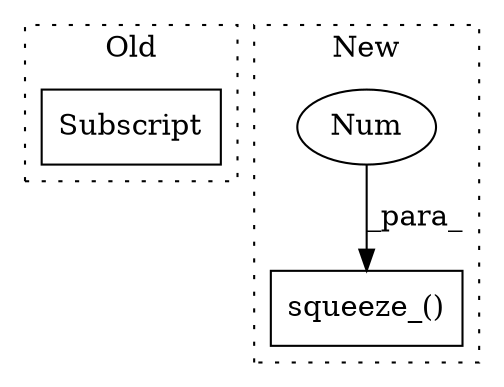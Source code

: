 digraph G {
subgraph cluster0 {
1 [label="Subscript" a="63" s="20038,0" l="12,0" shape="box"];
label = "Old";
style="dotted";
}
subgraph cluster1 {
2 [label="squeeze_()" a="75" s="18606,18620" l="13,1" shape="box"];
3 [label="Num" a="76" s="18619" l="1" shape="ellipse"];
label = "New";
style="dotted";
}
3 -> 2 [label="_para_"];
}